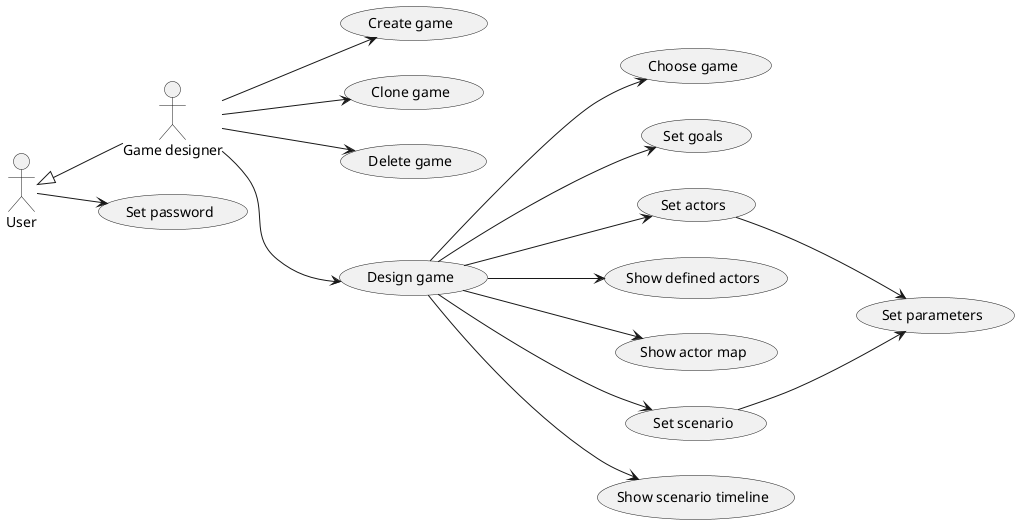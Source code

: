 @startuml
left to right direction

"Game designer" as GD
User <|-- GD
User --> (Set password)

GD --> (Create game)

GD --> (Clone game)
GD --> (Delete game)

GD --> (Design game) : "         \n\n\n\n\n"
(Design game) --> (Choose game) : "              "
(Design game) --> (Set goals)
(Design game) --> (Set actors)
(Design game) --> (Show defined actors)
(Design game) --> (Show actor map)
(Design game) --> (Set scenario)
(Design game) --> (Show scenario timeline)
(Set scenario) --> (Set parameters)
(Set actors) --> (Set parameters)

@enduml
